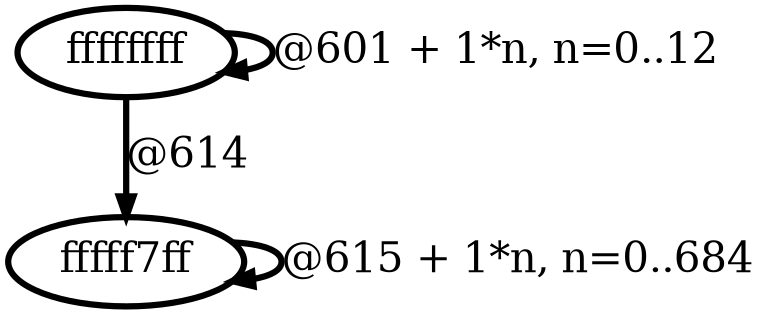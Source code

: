 digraph G {
        node [style=rounded, penwidth=3, fontsize=20, shape=oval];
        "ffffffff" -> "ffffffff" [label="@601 + 1*n, n=0..12", color=black,arrowsize=1,style=bold,penwidth=3,fontsize=20];
"ffffffff" -> "fffff7ff" [label="@614", color=black,arrowsize=1,style=bold,penwidth=3,fontsize=20];
"fffff7ff" -> "fffff7ff" [label="@615 + 1*n, n=0..684", color=black,arrowsize=1,style=bold,penwidth=3,fontsize=20];
}
